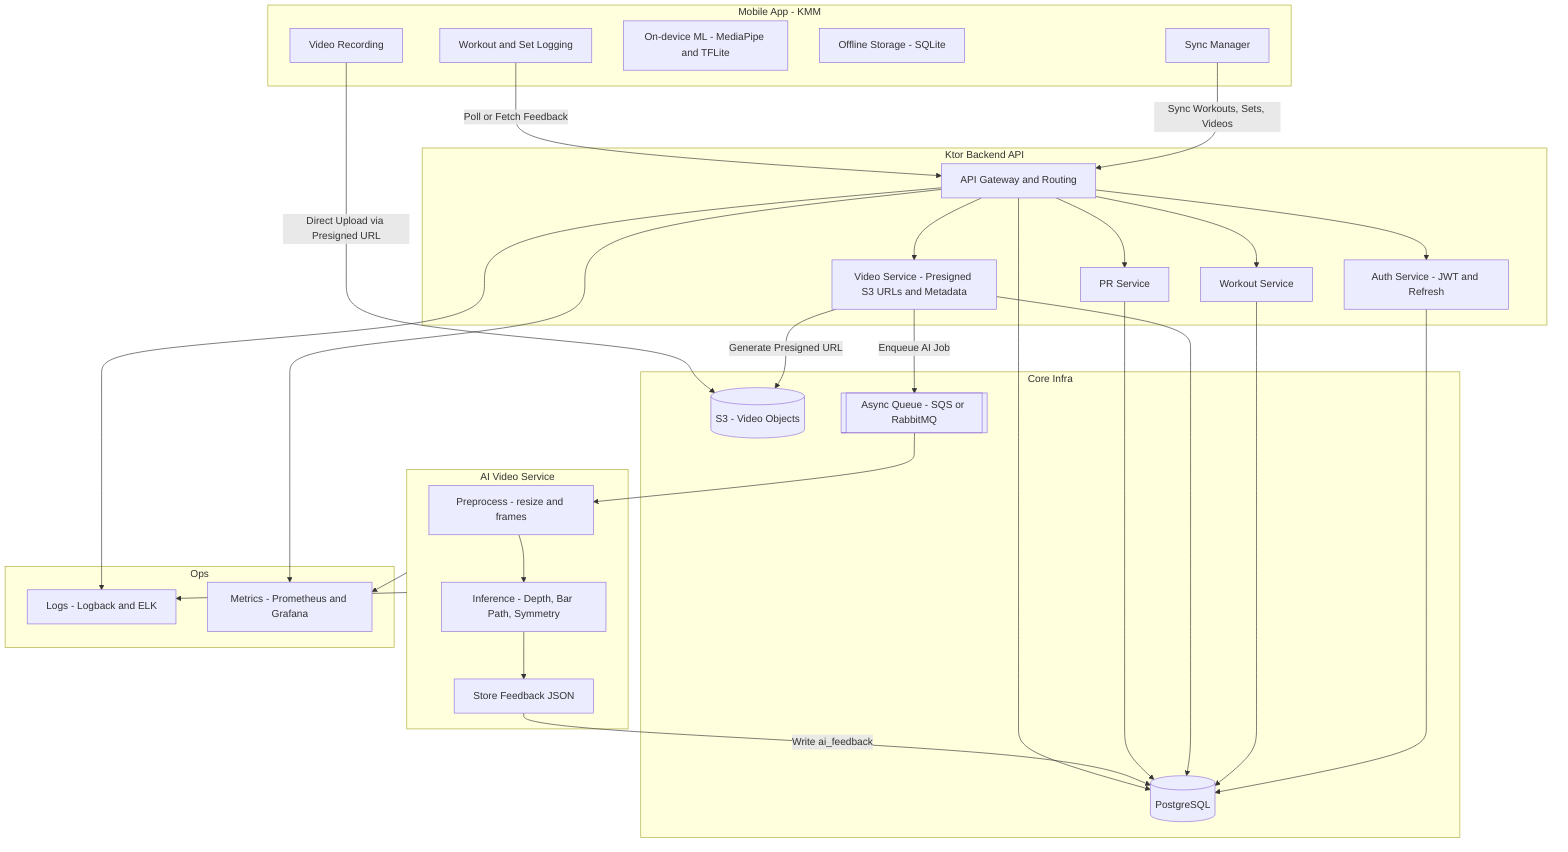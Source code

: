 flowchart TB
%% Components
    subgraph Mobile_App[Mobile App - KMM]
        A1[Workout and Set Logging]
        A2[Video Recording]
        A3[On-device ML - MediaPipe and TFLite]
        A4[Offline Storage - SQLite]
        A5[Sync Manager]
    end

    subgraph Backend[Ktor Backend API]
        B0[API Gateway and Routing]
        B1[Auth Service - JWT and Refresh]
        B2[Workout Service]
        B3[Video Service - Presigned S3 URLs and Metadata]
        B4[PR Service]
    end

    subgraph Infra[Core Infra]
        DB[(PostgreSQL)]
        S3[(S3 - Video Objects)]
        Q[[Async Queue - SQS or RabbitMQ]]
    end

    subgraph AI[AI Video Service]
        P1[Preprocess - resize and frames]
        P2[Inference - Depth, Bar Path, Symmetry]
        P3[Store Feedback JSON]
    end

    subgraph Observability[Ops]
        L1[Logs - Logback and ELK]
        M1[Metrics - Prometheus and Grafana]
    end

%% Mobile to Backend
    A5 -->|Sync Workouts, Sets, Videos| B0
    B0 --> B1
    B0 --> B2
    B0 --> B3
    B0 --> B4

%% Backend to DB
    B1 --> DB
    B2 --> DB
    B3 --> DB
    B4 --> DB

%% Video upload path
    B3 -->|Generate Presigned URL| S3
    A2 -->|Direct Upload via Presigned URL| S3
    B3 -->|Enqueue AI Job| Q

%% AI Service
    Q --> P1 --> P2 --> P3
    P3 -->|Write ai_feedback| DB

%% Client fetches feedback
    A1 -->|Poll or Fetch Feedback| B0 --> DB

%% Observability
    B0 --> L1
    B0 --> M1
    AI --> L1
    AI --> M1